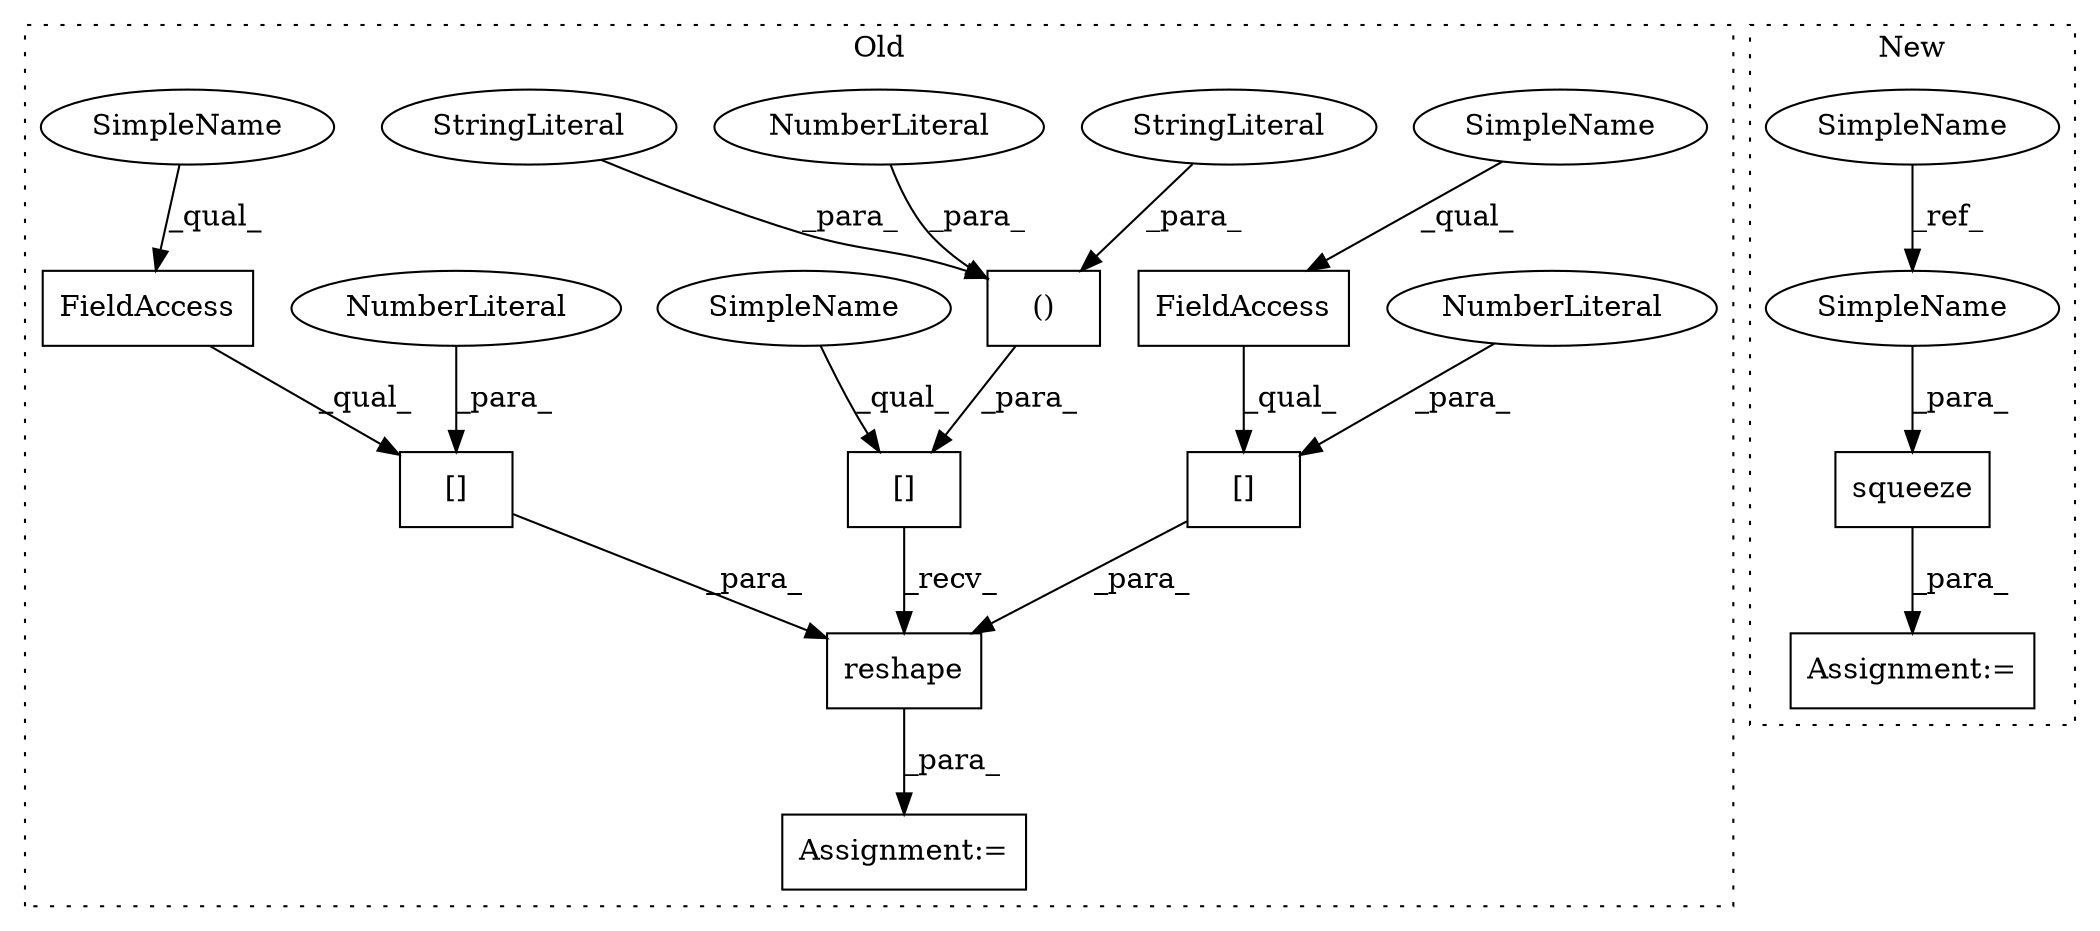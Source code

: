 digraph G {
subgraph cluster0 {
1 [label="()" a="106" s="1253" l="59" shape="box"];
4 [label="Assignment:=" a="7" s="1241" l="1" shape="box"];
5 [label="NumberLiteral" a="34" s="1253" l="1" shape="ellipse"];
6 [label="StringLiteral" a="45" s="1267" l="16" shape="ellipse"];
7 [label="[]" a="2" s="1242,1312" l="11,2" shape="box"];
8 [label="StringLiteral" a="45" s="1296" l="16" shape="ellipse"];
9 [label="reshape" a="32" s="1315,1348" l="8,1" shape="box"];
10 [label="[]" a="2" s="1323,1334" l="10,1" shape="box"];
11 [label="NumberLiteral" a="34" s="1333" l="1" shape="ellipse"];
12 [label="[]" a="2" s="1336,1347" l="10,1" shape="box"];
13 [label="NumberLiteral" a="34" s="1346" l="1" shape="ellipse"];
15 [label="FieldAccess" a="22" s="1323" l="9" shape="box"];
16 [label="FieldAccess" a="22" s="1336" l="9" shape="box"];
18 [label="SimpleName" a="42" s="1323" l="3" shape="ellipse"];
19 [label="SimpleName" a="42" s="1336" l="3" shape="ellipse"];
20 [label="SimpleName" a="42" s="1242" l="3" shape="ellipse"];
label = "Old";
style="dotted";
}
subgraph cluster1 {
2 [label="squeeze" a="32" s="1381,1399" l="8,1" shape="box"];
3 [label="Assignment:=" a="7" s="1374" l="1" shape="box"];
14 [label="SimpleName" a="42" s="1223" l="10" shape="ellipse"];
17 [label="SimpleName" a="42" s="1389" l="10" shape="ellipse"];
label = "New";
style="dotted";
}
1 -> 7 [label="_para_"];
2 -> 3 [label="_para_"];
5 -> 1 [label="_para_"];
6 -> 1 [label="_para_"];
7 -> 9 [label="_recv_"];
8 -> 1 [label="_para_"];
9 -> 4 [label="_para_"];
10 -> 9 [label="_para_"];
11 -> 10 [label="_para_"];
12 -> 9 [label="_para_"];
13 -> 12 [label="_para_"];
14 -> 17 [label="_ref_"];
15 -> 10 [label="_qual_"];
16 -> 12 [label="_qual_"];
17 -> 2 [label="_para_"];
18 -> 15 [label="_qual_"];
19 -> 16 [label="_qual_"];
20 -> 7 [label="_qual_"];
}